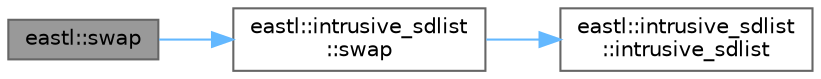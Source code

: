 digraph "eastl::swap"
{
 // LATEX_PDF_SIZE
  bgcolor="transparent";
  edge [fontname=Helvetica,fontsize=10,labelfontname=Helvetica,labelfontsize=10];
  node [fontname=Helvetica,fontsize=10,shape=box,height=0.2,width=0.4];
  rankdir="LR";
  Node1 [id="Node000001",label="eastl::swap",height=0.2,width=0.4,color="gray40", fillcolor="grey60", style="filled", fontcolor="black",tooltip=" "];
  Node1 -> Node2 [id="edge1_Node000001_Node000002",color="steelblue1",style="solid",tooltip=" "];
  Node2 [id="Node000002",label="eastl::intrusive_sdlist\l::swap",height=0.2,width=0.4,color="grey40", fillcolor="white", style="filled",URL="$classeastl_1_1intrusive__sdlist.html#a5ef62576eaf13556f390464d0e5396b3",tooltip="Swaps the contents of two intrusive lists; O(1)."];
  Node2 -> Node3 [id="edge2_Node000002_Node000003",color="steelblue1",style="solid",tooltip=" "];
  Node3 [id="Node000003",label="eastl::intrusive_sdlist\l::intrusive_sdlist",height=0.2,width=0.4,color="grey40", fillcolor="white", style="filled",URL="$classeastl_1_1intrusive__sdlist.html#a2fdbc96c3d6ff7d4cb599ec7e31fd9b8",tooltip="Creates an empty list."];
}
